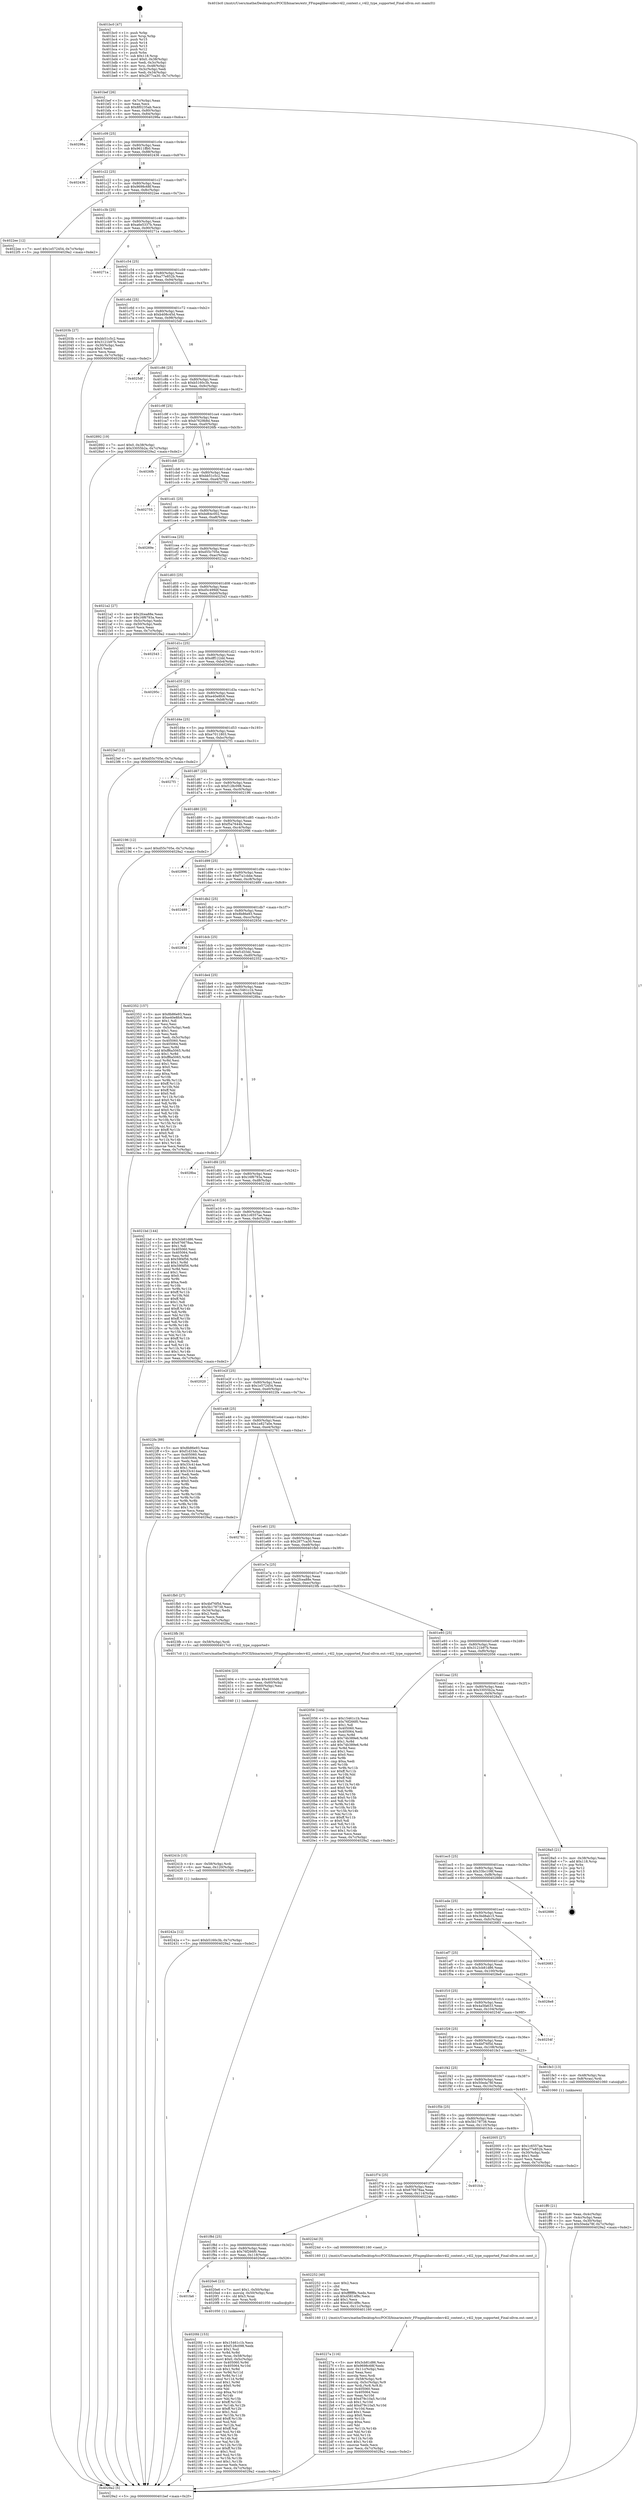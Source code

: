 digraph "0x401bc0" {
  label = "0x401bc0 (/mnt/c/Users/mathe/Desktop/tcc/POCII/binaries/extr_FFmpeglibavcodecv4l2_context.c_v4l2_type_supported_Final-ollvm.out::main(0))"
  labelloc = "t"
  node[shape=record]

  Entry [label="",width=0.3,height=0.3,shape=circle,fillcolor=black,style=filled]
  "0x401bef" [label="{
     0x401bef [26]\l
     | [instrs]\l
     &nbsp;&nbsp;0x401bef \<+3\>: mov -0x7c(%rbp),%eax\l
     &nbsp;&nbsp;0x401bf2 \<+2\>: mov %eax,%ecx\l
     &nbsp;&nbsp;0x401bf4 \<+6\>: sub $0x8f0235ab,%ecx\l
     &nbsp;&nbsp;0x401bfa \<+3\>: mov %eax,-0x80(%rbp)\l
     &nbsp;&nbsp;0x401bfd \<+6\>: mov %ecx,-0x84(%rbp)\l
     &nbsp;&nbsp;0x401c03 \<+6\>: je 000000000040298a \<main+0xdca\>\l
  }"]
  "0x40298a" [label="{
     0x40298a\l
  }", style=dashed]
  "0x401c09" [label="{
     0x401c09 [25]\l
     | [instrs]\l
     &nbsp;&nbsp;0x401c09 \<+5\>: jmp 0000000000401c0e \<main+0x4e\>\l
     &nbsp;&nbsp;0x401c0e \<+3\>: mov -0x80(%rbp),%eax\l
     &nbsp;&nbsp;0x401c11 \<+5\>: sub $0x9611ffb0,%eax\l
     &nbsp;&nbsp;0x401c16 \<+6\>: mov %eax,-0x88(%rbp)\l
     &nbsp;&nbsp;0x401c1c \<+6\>: je 0000000000402436 \<main+0x876\>\l
  }"]
  Exit [label="",width=0.3,height=0.3,shape=circle,fillcolor=black,style=filled,peripheries=2]
  "0x402436" [label="{
     0x402436\l
  }", style=dashed]
  "0x401c22" [label="{
     0x401c22 [25]\l
     | [instrs]\l
     &nbsp;&nbsp;0x401c22 \<+5\>: jmp 0000000000401c27 \<main+0x67\>\l
     &nbsp;&nbsp;0x401c27 \<+3\>: mov -0x80(%rbp),%eax\l
     &nbsp;&nbsp;0x401c2a \<+5\>: sub $0x9698c68f,%eax\l
     &nbsp;&nbsp;0x401c2f \<+6\>: mov %eax,-0x8c(%rbp)\l
     &nbsp;&nbsp;0x401c35 \<+6\>: je 00000000004022ee \<main+0x72e\>\l
  }"]
  "0x40242a" [label="{
     0x40242a [12]\l
     | [instrs]\l
     &nbsp;&nbsp;0x40242a \<+7\>: movl $0xb5160c3b,-0x7c(%rbp)\l
     &nbsp;&nbsp;0x402431 \<+5\>: jmp 00000000004029a2 \<main+0xde2\>\l
  }"]
  "0x4022ee" [label="{
     0x4022ee [12]\l
     | [instrs]\l
     &nbsp;&nbsp;0x4022ee \<+7\>: movl $0x1e572454,-0x7c(%rbp)\l
     &nbsp;&nbsp;0x4022f5 \<+5\>: jmp 00000000004029a2 \<main+0xde2\>\l
  }"]
  "0x401c3b" [label="{
     0x401c3b [25]\l
     | [instrs]\l
     &nbsp;&nbsp;0x401c3b \<+5\>: jmp 0000000000401c40 \<main+0x80\>\l
     &nbsp;&nbsp;0x401c40 \<+3\>: mov -0x80(%rbp),%eax\l
     &nbsp;&nbsp;0x401c43 \<+5\>: sub $0xa6e5337b,%eax\l
     &nbsp;&nbsp;0x401c48 \<+6\>: mov %eax,-0x90(%rbp)\l
     &nbsp;&nbsp;0x401c4e \<+6\>: je 000000000040271a \<main+0xb5a\>\l
  }"]
  "0x40241b" [label="{
     0x40241b [15]\l
     | [instrs]\l
     &nbsp;&nbsp;0x40241b \<+4\>: mov -0x58(%rbp),%rdi\l
     &nbsp;&nbsp;0x40241f \<+6\>: mov %eax,-0x120(%rbp)\l
     &nbsp;&nbsp;0x402425 \<+5\>: call 0000000000401030 \<free@plt\>\l
     | [calls]\l
     &nbsp;&nbsp;0x401030 \{1\} (unknown)\l
  }"]
  "0x40271a" [label="{
     0x40271a\l
  }", style=dashed]
  "0x401c54" [label="{
     0x401c54 [25]\l
     | [instrs]\l
     &nbsp;&nbsp;0x401c54 \<+5\>: jmp 0000000000401c59 \<main+0x99\>\l
     &nbsp;&nbsp;0x401c59 \<+3\>: mov -0x80(%rbp),%eax\l
     &nbsp;&nbsp;0x401c5c \<+5\>: sub $0xa77e852b,%eax\l
     &nbsp;&nbsp;0x401c61 \<+6\>: mov %eax,-0x94(%rbp)\l
     &nbsp;&nbsp;0x401c67 \<+6\>: je 000000000040203b \<main+0x47b\>\l
  }"]
  "0x402404" [label="{
     0x402404 [23]\l
     | [instrs]\l
     &nbsp;&nbsp;0x402404 \<+10\>: movabs $0x4030d6,%rdi\l
     &nbsp;&nbsp;0x40240e \<+3\>: mov %eax,-0x60(%rbp)\l
     &nbsp;&nbsp;0x402411 \<+3\>: mov -0x60(%rbp),%esi\l
     &nbsp;&nbsp;0x402414 \<+2\>: mov $0x0,%al\l
     &nbsp;&nbsp;0x402416 \<+5\>: call 0000000000401040 \<printf@plt\>\l
     | [calls]\l
     &nbsp;&nbsp;0x401040 \{1\} (unknown)\l
  }"]
  "0x40203b" [label="{
     0x40203b [27]\l
     | [instrs]\l
     &nbsp;&nbsp;0x40203b \<+5\>: mov $0xbb51c5c2,%eax\l
     &nbsp;&nbsp;0x402040 \<+5\>: mov $0x3121b97b,%ecx\l
     &nbsp;&nbsp;0x402045 \<+3\>: mov -0x30(%rbp),%edx\l
     &nbsp;&nbsp;0x402048 \<+3\>: cmp $0x0,%edx\l
     &nbsp;&nbsp;0x40204b \<+3\>: cmove %ecx,%eax\l
     &nbsp;&nbsp;0x40204e \<+3\>: mov %eax,-0x7c(%rbp)\l
     &nbsp;&nbsp;0x402051 \<+5\>: jmp 00000000004029a2 \<main+0xde2\>\l
  }"]
  "0x401c6d" [label="{
     0x401c6d [25]\l
     | [instrs]\l
     &nbsp;&nbsp;0x401c6d \<+5\>: jmp 0000000000401c72 \<main+0xb2\>\l
     &nbsp;&nbsp;0x401c72 \<+3\>: mov -0x80(%rbp),%eax\l
     &nbsp;&nbsp;0x401c75 \<+5\>: sub $0xb408c45d,%eax\l
     &nbsp;&nbsp;0x401c7a \<+6\>: mov %eax,-0x98(%rbp)\l
     &nbsp;&nbsp;0x401c80 \<+6\>: je 00000000004025df \<main+0xa1f\>\l
  }"]
  "0x40227a" [label="{
     0x40227a [116]\l
     | [instrs]\l
     &nbsp;&nbsp;0x40227a \<+5\>: mov $0x3cb81d86,%ecx\l
     &nbsp;&nbsp;0x40227f \<+5\>: mov $0x9698c68f,%edx\l
     &nbsp;&nbsp;0x402284 \<+6\>: mov -0x11c(%rbp),%esi\l
     &nbsp;&nbsp;0x40228a \<+3\>: imul %eax,%esi\l
     &nbsp;&nbsp;0x40228d \<+3\>: movslq %esi,%rdi\l
     &nbsp;&nbsp;0x402290 \<+4\>: mov -0x58(%rbp),%r8\l
     &nbsp;&nbsp;0x402294 \<+4\>: movslq -0x5c(%rbp),%r9\l
     &nbsp;&nbsp;0x402298 \<+4\>: mov %rdi,(%r8,%r9,8)\l
     &nbsp;&nbsp;0x40229c \<+7\>: mov 0x405060,%eax\l
     &nbsp;&nbsp;0x4022a3 \<+7\>: mov 0x405064,%esi\l
     &nbsp;&nbsp;0x4022aa \<+3\>: mov %eax,%r10d\l
     &nbsp;&nbsp;0x4022ad \<+7\>: sub $0xd79c10a5,%r10d\l
     &nbsp;&nbsp;0x4022b4 \<+4\>: sub $0x1,%r10d\l
     &nbsp;&nbsp;0x4022b8 \<+7\>: add $0xd79c10a5,%r10d\l
     &nbsp;&nbsp;0x4022bf \<+4\>: imul %r10d,%eax\l
     &nbsp;&nbsp;0x4022c3 \<+3\>: and $0x1,%eax\l
     &nbsp;&nbsp;0x4022c6 \<+3\>: cmp $0x0,%eax\l
     &nbsp;&nbsp;0x4022c9 \<+4\>: sete %r11b\l
     &nbsp;&nbsp;0x4022cd \<+3\>: cmp $0xa,%esi\l
     &nbsp;&nbsp;0x4022d0 \<+3\>: setl %bl\l
     &nbsp;&nbsp;0x4022d3 \<+3\>: mov %r11b,%r14b\l
     &nbsp;&nbsp;0x4022d6 \<+3\>: and %bl,%r14b\l
     &nbsp;&nbsp;0x4022d9 \<+3\>: xor %bl,%r11b\l
     &nbsp;&nbsp;0x4022dc \<+3\>: or %r11b,%r14b\l
     &nbsp;&nbsp;0x4022df \<+4\>: test $0x1,%r14b\l
     &nbsp;&nbsp;0x4022e3 \<+3\>: cmovne %edx,%ecx\l
     &nbsp;&nbsp;0x4022e6 \<+3\>: mov %ecx,-0x7c(%rbp)\l
     &nbsp;&nbsp;0x4022e9 \<+5\>: jmp 00000000004029a2 \<main+0xde2\>\l
  }"]
  "0x4025df" [label="{
     0x4025df\l
  }", style=dashed]
  "0x401c86" [label="{
     0x401c86 [25]\l
     | [instrs]\l
     &nbsp;&nbsp;0x401c86 \<+5\>: jmp 0000000000401c8b \<main+0xcb\>\l
     &nbsp;&nbsp;0x401c8b \<+3\>: mov -0x80(%rbp),%eax\l
     &nbsp;&nbsp;0x401c8e \<+5\>: sub $0xb5160c3b,%eax\l
     &nbsp;&nbsp;0x401c93 \<+6\>: mov %eax,-0x9c(%rbp)\l
     &nbsp;&nbsp;0x401c99 \<+6\>: je 0000000000402892 \<main+0xcd2\>\l
  }"]
  "0x402252" [label="{
     0x402252 [40]\l
     | [instrs]\l
     &nbsp;&nbsp;0x402252 \<+5\>: mov $0x2,%ecx\l
     &nbsp;&nbsp;0x402257 \<+1\>: cltd\l
     &nbsp;&nbsp;0x402258 \<+2\>: idiv %ecx\l
     &nbsp;&nbsp;0x40225a \<+6\>: imul $0xfffffffe,%edx,%ecx\l
     &nbsp;&nbsp;0x402260 \<+6\>: sub $0x45814f9c,%ecx\l
     &nbsp;&nbsp;0x402266 \<+3\>: add $0x1,%ecx\l
     &nbsp;&nbsp;0x402269 \<+6\>: add $0x45814f9c,%ecx\l
     &nbsp;&nbsp;0x40226f \<+6\>: mov %ecx,-0x11c(%rbp)\l
     &nbsp;&nbsp;0x402275 \<+5\>: call 0000000000401160 \<next_i\>\l
     | [calls]\l
     &nbsp;&nbsp;0x401160 \{1\} (/mnt/c/Users/mathe/Desktop/tcc/POCII/binaries/extr_FFmpeglibavcodecv4l2_context.c_v4l2_type_supported_Final-ollvm.out::next_i)\l
  }"]
  "0x402892" [label="{
     0x402892 [19]\l
     | [instrs]\l
     &nbsp;&nbsp;0x402892 \<+7\>: movl $0x0,-0x38(%rbp)\l
     &nbsp;&nbsp;0x402899 \<+7\>: movl $0x33055b2a,-0x7c(%rbp)\l
     &nbsp;&nbsp;0x4028a0 \<+5\>: jmp 00000000004029a2 \<main+0xde2\>\l
  }"]
  "0x401c9f" [label="{
     0x401c9f [25]\l
     | [instrs]\l
     &nbsp;&nbsp;0x401c9f \<+5\>: jmp 0000000000401ca4 \<main+0xe4\>\l
     &nbsp;&nbsp;0x401ca4 \<+3\>: mov -0x80(%rbp),%eax\l
     &nbsp;&nbsp;0x401ca7 \<+5\>: sub $0xb7629b8d,%eax\l
     &nbsp;&nbsp;0x401cac \<+6\>: mov %eax,-0xa0(%rbp)\l
     &nbsp;&nbsp;0x401cb2 \<+6\>: je 00000000004026fb \<main+0xb3b\>\l
  }"]
  "0x4020fd" [label="{
     0x4020fd [153]\l
     | [instrs]\l
     &nbsp;&nbsp;0x4020fd \<+5\>: mov $0x15461c1b,%ecx\l
     &nbsp;&nbsp;0x402102 \<+5\>: mov $0xf128c098,%edx\l
     &nbsp;&nbsp;0x402107 \<+3\>: mov $0x1,%sil\l
     &nbsp;&nbsp;0x40210a \<+3\>: xor %r8d,%r8d\l
     &nbsp;&nbsp;0x40210d \<+4\>: mov %rax,-0x58(%rbp)\l
     &nbsp;&nbsp;0x402111 \<+7\>: movl $0x0,-0x5c(%rbp)\l
     &nbsp;&nbsp;0x402118 \<+8\>: mov 0x405060,%r9d\l
     &nbsp;&nbsp;0x402120 \<+8\>: mov 0x405064,%r10d\l
     &nbsp;&nbsp;0x402128 \<+4\>: sub $0x1,%r8d\l
     &nbsp;&nbsp;0x40212c \<+3\>: mov %r9d,%r11d\l
     &nbsp;&nbsp;0x40212f \<+3\>: add %r8d,%r11d\l
     &nbsp;&nbsp;0x402132 \<+4\>: imul %r11d,%r9d\l
     &nbsp;&nbsp;0x402136 \<+4\>: and $0x1,%r9d\l
     &nbsp;&nbsp;0x40213a \<+4\>: cmp $0x0,%r9d\l
     &nbsp;&nbsp;0x40213e \<+3\>: sete %bl\l
     &nbsp;&nbsp;0x402141 \<+4\>: cmp $0xa,%r10d\l
     &nbsp;&nbsp;0x402145 \<+4\>: setl %r14b\l
     &nbsp;&nbsp;0x402149 \<+3\>: mov %bl,%r15b\l
     &nbsp;&nbsp;0x40214c \<+4\>: xor $0xff,%r15b\l
     &nbsp;&nbsp;0x402150 \<+3\>: mov %r14b,%r12b\l
     &nbsp;&nbsp;0x402153 \<+4\>: xor $0xff,%r12b\l
     &nbsp;&nbsp;0x402157 \<+4\>: xor $0x1,%sil\l
     &nbsp;&nbsp;0x40215b \<+3\>: mov %r15b,%r13b\l
     &nbsp;&nbsp;0x40215e \<+4\>: and $0xff,%r13b\l
     &nbsp;&nbsp;0x402162 \<+3\>: and %sil,%bl\l
     &nbsp;&nbsp;0x402165 \<+3\>: mov %r12b,%al\l
     &nbsp;&nbsp;0x402168 \<+2\>: and $0xff,%al\l
     &nbsp;&nbsp;0x40216a \<+3\>: and %sil,%r14b\l
     &nbsp;&nbsp;0x40216d \<+3\>: or %bl,%r13b\l
     &nbsp;&nbsp;0x402170 \<+3\>: or %r14b,%al\l
     &nbsp;&nbsp;0x402173 \<+3\>: xor %al,%r13b\l
     &nbsp;&nbsp;0x402176 \<+3\>: or %r12b,%r15b\l
     &nbsp;&nbsp;0x402179 \<+4\>: xor $0xff,%r15b\l
     &nbsp;&nbsp;0x40217d \<+4\>: or $0x1,%sil\l
     &nbsp;&nbsp;0x402181 \<+3\>: and %sil,%r15b\l
     &nbsp;&nbsp;0x402184 \<+3\>: or %r15b,%r13b\l
     &nbsp;&nbsp;0x402187 \<+4\>: test $0x1,%r13b\l
     &nbsp;&nbsp;0x40218b \<+3\>: cmovne %edx,%ecx\l
     &nbsp;&nbsp;0x40218e \<+3\>: mov %ecx,-0x7c(%rbp)\l
     &nbsp;&nbsp;0x402191 \<+5\>: jmp 00000000004029a2 \<main+0xde2\>\l
  }"]
  "0x4026fb" [label="{
     0x4026fb\l
  }", style=dashed]
  "0x401cb8" [label="{
     0x401cb8 [25]\l
     | [instrs]\l
     &nbsp;&nbsp;0x401cb8 \<+5\>: jmp 0000000000401cbd \<main+0xfd\>\l
     &nbsp;&nbsp;0x401cbd \<+3\>: mov -0x80(%rbp),%eax\l
     &nbsp;&nbsp;0x401cc0 \<+5\>: sub $0xbb51c5c2,%eax\l
     &nbsp;&nbsp;0x401cc5 \<+6\>: mov %eax,-0xa4(%rbp)\l
     &nbsp;&nbsp;0x401ccb \<+6\>: je 0000000000402755 \<main+0xb95\>\l
  }"]
  "0x401fa6" [label="{
     0x401fa6\l
  }", style=dashed]
  "0x402755" [label="{
     0x402755\l
  }", style=dashed]
  "0x401cd1" [label="{
     0x401cd1 [25]\l
     | [instrs]\l
     &nbsp;&nbsp;0x401cd1 \<+5\>: jmp 0000000000401cd6 \<main+0x116\>\l
     &nbsp;&nbsp;0x401cd6 \<+3\>: mov -0x80(%rbp),%eax\l
     &nbsp;&nbsp;0x401cd9 \<+5\>: sub $0xbd64c002,%eax\l
     &nbsp;&nbsp;0x401cde \<+6\>: mov %eax,-0xa8(%rbp)\l
     &nbsp;&nbsp;0x401ce4 \<+6\>: je 000000000040269e \<main+0xade\>\l
  }"]
  "0x4020e6" [label="{
     0x4020e6 [23]\l
     | [instrs]\l
     &nbsp;&nbsp;0x4020e6 \<+7\>: movl $0x1,-0x50(%rbp)\l
     &nbsp;&nbsp;0x4020ed \<+4\>: movslq -0x50(%rbp),%rax\l
     &nbsp;&nbsp;0x4020f1 \<+4\>: shl $0x3,%rax\l
     &nbsp;&nbsp;0x4020f5 \<+3\>: mov %rax,%rdi\l
     &nbsp;&nbsp;0x4020f8 \<+5\>: call 0000000000401050 \<malloc@plt\>\l
     | [calls]\l
     &nbsp;&nbsp;0x401050 \{1\} (unknown)\l
  }"]
  "0x40269e" [label="{
     0x40269e\l
  }", style=dashed]
  "0x401cea" [label="{
     0x401cea [25]\l
     | [instrs]\l
     &nbsp;&nbsp;0x401cea \<+5\>: jmp 0000000000401cef \<main+0x12f\>\l
     &nbsp;&nbsp;0x401cef \<+3\>: mov -0x80(%rbp),%eax\l
     &nbsp;&nbsp;0x401cf2 \<+5\>: sub $0xd55c705e,%eax\l
     &nbsp;&nbsp;0x401cf7 \<+6\>: mov %eax,-0xac(%rbp)\l
     &nbsp;&nbsp;0x401cfd \<+6\>: je 00000000004021a2 \<main+0x5e2\>\l
  }"]
  "0x401f8d" [label="{
     0x401f8d [25]\l
     | [instrs]\l
     &nbsp;&nbsp;0x401f8d \<+5\>: jmp 0000000000401f92 \<main+0x3d2\>\l
     &nbsp;&nbsp;0x401f92 \<+3\>: mov -0x80(%rbp),%eax\l
     &nbsp;&nbsp;0x401f95 \<+5\>: sub $0x76f266f0,%eax\l
     &nbsp;&nbsp;0x401f9a \<+6\>: mov %eax,-0x118(%rbp)\l
     &nbsp;&nbsp;0x401fa0 \<+6\>: je 00000000004020e6 \<main+0x526\>\l
  }"]
  "0x4021a2" [label="{
     0x4021a2 [27]\l
     | [instrs]\l
     &nbsp;&nbsp;0x4021a2 \<+5\>: mov $0x2fcea88e,%eax\l
     &nbsp;&nbsp;0x4021a7 \<+5\>: mov $0x16f6793a,%ecx\l
     &nbsp;&nbsp;0x4021ac \<+3\>: mov -0x5c(%rbp),%edx\l
     &nbsp;&nbsp;0x4021af \<+3\>: cmp -0x50(%rbp),%edx\l
     &nbsp;&nbsp;0x4021b2 \<+3\>: cmovl %ecx,%eax\l
     &nbsp;&nbsp;0x4021b5 \<+3\>: mov %eax,-0x7c(%rbp)\l
     &nbsp;&nbsp;0x4021b8 \<+5\>: jmp 00000000004029a2 \<main+0xde2\>\l
  }"]
  "0x401d03" [label="{
     0x401d03 [25]\l
     | [instrs]\l
     &nbsp;&nbsp;0x401d03 \<+5\>: jmp 0000000000401d08 \<main+0x148\>\l
     &nbsp;&nbsp;0x401d08 \<+3\>: mov -0x80(%rbp),%eax\l
     &nbsp;&nbsp;0x401d0b \<+5\>: sub $0xd5c499df,%eax\l
     &nbsp;&nbsp;0x401d10 \<+6\>: mov %eax,-0xb0(%rbp)\l
     &nbsp;&nbsp;0x401d16 \<+6\>: je 0000000000402543 \<main+0x983\>\l
  }"]
  "0x40224d" [label="{
     0x40224d [5]\l
     | [instrs]\l
     &nbsp;&nbsp;0x40224d \<+5\>: call 0000000000401160 \<next_i\>\l
     | [calls]\l
     &nbsp;&nbsp;0x401160 \{1\} (/mnt/c/Users/mathe/Desktop/tcc/POCII/binaries/extr_FFmpeglibavcodecv4l2_context.c_v4l2_type_supported_Final-ollvm.out::next_i)\l
  }"]
  "0x402543" [label="{
     0x402543\l
  }", style=dashed]
  "0x401d1c" [label="{
     0x401d1c [25]\l
     | [instrs]\l
     &nbsp;&nbsp;0x401d1c \<+5\>: jmp 0000000000401d21 \<main+0x161\>\l
     &nbsp;&nbsp;0x401d21 \<+3\>: mov -0x80(%rbp),%eax\l
     &nbsp;&nbsp;0x401d24 \<+5\>: sub $0xdff122dd,%eax\l
     &nbsp;&nbsp;0x401d29 \<+6\>: mov %eax,-0xb4(%rbp)\l
     &nbsp;&nbsp;0x401d2f \<+6\>: je 000000000040295c \<main+0xd9c\>\l
  }"]
  "0x401f74" [label="{
     0x401f74 [25]\l
     | [instrs]\l
     &nbsp;&nbsp;0x401f74 \<+5\>: jmp 0000000000401f79 \<main+0x3b9\>\l
     &nbsp;&nbsp;0x401f79 \<+3\>: mov -0x80(%rbp),%eax\l
     &nbsp;&nbsp;0x401f7c \<+5\>: sub $0x676678aa,%eax\l
     &nbsp;&nbsp;0x401f81 \<+6\>: mov %eax,-0x114(%rbp)\l
     &nbsp;&nbsp;0x401f87 \<+6\>: je 000000000040224d \<main+0x68d\>\l
  }"]
  "0x40295c" [label="{
     0x40295c\l
  }", style=dashed]
  "0x401d35" [label="{
     0x401d35 [25]\l
     | [instrs]\l
     &nbsp;&nbsp;0x401d35 \<+5\>: jmp 0000000000401d3a \<main+0x17a\>\l
     &nbsp;&nbsp;0x401d3a \<+3\>: mov -0x80(%rbp),%eax\l
     &nbsp;&nbsp;0x401d3d \<+5\>: sub $0xe40e8fc6,%eax\l
     &nbsp;&nbsp;0x401d42 \<+6\>: mov %eax,-0xb8(%rbp)\l
     &nbsp;&nbsp;0x401d48 \<+6\>: je 00000000004023ef \<main+0x82f\>\l
  }"]
  "0x401fcb" [label="{
     0x401fcb\l
  }", style=dashed]
  "0x4023ef" [label="{
     0x4023ef [12]\l
     | [instrs]\l
     &nbsp;&nbsp;0x4023ef \<+7\>: movl $0xd55c705e,-0x7c(%rbp)\l
     &nbsp;&nbsp;0x4023f6 \<+5\>: jmp 00000000004029a2 \<main+0xde2\>\l
  }"]
  "0x401d4e" [label="{
     0x401d4e [25]\l
     | [instrs]\l
     &nbsp;&nbsp;0x401d4e \<+5\>: jmp 0000000000401d53 \<main+0x193\>\l
     &nbsp;&nbsp;0x401d53 \<+3\>: mov -0x80(%rbp),%eax\l
     &nbsp;&nbsp;0x401d56 \<+5\>: sub $0xe7011803,%eax\l
     &nbsp;&nbsp;0x401d5b \<+6\>: mov %eax,-0xbc(%rbp)\l
     &nbsp;&nbsp;0x401d61 \<+6\>: je 00000000004027f1 \<main+0xc31\>\l
  }"]
  "0x401f5b" [label="{
     0x401f5b [25]\l
     | [instrs]\l
     &nbsp;&nbsp;0x401f5b \<+5\>: jmp 0000000000401f60 \<main+0x3a0\>\l
     &nbsp;&nbsp;0x401f60 \<+3\>: mov -0x80(%rbp),%eax\l
     &nbsp;&nbsp;0x401f63 \<+5\>: sub $0x5b178738,%eax\l
     &nbsp;&nbsp;0x401f68 \<+6\>: mov %eax,-0x110(%rbp)\l
     &nbsp;&nbsp;0x401f6e \<+6\>: je 0000000000401fcb \<main+0x40b\>\l
  }"]
  "0x4027f1" [label="{
     0x4027f1\l
  }", style=dashed]
  "0x401d67" [label="{
     0x401d67 [25]\l
     | [instrs]\l
     &nbsp;&nbsp;0x401d67 \<+5\>: jmp 0000000000401d6c \<main+0x1ac\>\l
     &nbsp;&nbsp;0x401d6c \<+3\>: mov -0x80(%rbp),%eax\l
     &nbsp;&nbsp;0x401d6f \<+5\>: sub $0xf128c098,%eax\l
     &nbsp;&nbsp;0x401d74 \<+6\>: mov %eax,-0xc0(%rbp)\l
     &nbsp;&nbsp;0x401d7a \<+6\>: je 0000000000402196 \<main+0x5d6\>\l
  }"]
  "0x402005" [label="{
     0x402005 [27]\l
     | [instrs]\l
     &nbsp;&nbsp;0x402005 \<+5\>: mov $0x1c6557ae,%eax\l
     &nbsp;&nbsp;0x40200a \<+5\>: mov $0xa77e852b,%ecx\l
     &nbsp;&nbsp;0x40200f \<+3\>: mov -0x30(%rbp),%edx\l
     &nbsp;&nbsp;0x402012 \<+3\>: cmp $0x1,%edx\l
     &nbsp;&nbsp;0x402015 \<+3\>: cmovl %ecx,%eax\l
     &nbsp;&nbsp;0x402018 \<+3\>: mov %eax,-0x7c(%rbp)\l
     &nbsp;&nbsp;0x40201b \<+5\>: jmp 00000000004029a2 \<main+0xde2\>\l
  }"]
  "0x402196" [label="{
     0x402196 [12]\l
     | [instrs]\l
     &nbsp;&nbsp;0x402196 \<+7\>: movl $0xd55c705e,-0x7c(%rbp)\l
     &nbsp;&nbsp;0x40219d \<+5\>: jmp 00000000004029a2 \<main+0xde2\>\l
  }"]
  "0x401d80" [label="{
     0x401d80 [25]\l
     | [instrs]\l
     &nbsp;&nbsp;0x401d80 \<+5\>: jmp 0000000000401d85 \<main+0x1c5\>\l
     &nbsp;&nbsp;0x401d85 \<+3\>: mov -0x80(%rbp),%eax\l
     &nbsp;&nbsp;0x401d88 \<+5\>: sub $0xf5a7644b,%eax\l
     &nbsp;&nbsp;0x401d8d \<+6\>: mov %eax,-0xc4(%rbp)\l
     &nbsp;&nbsp;0x401d93 \<+6\>: je 0000000000402996 \<main+0xdd6\>\l
  }"]
  "0x401ff0" [label="{
     0x401ff0 [21]\l
     | [instrs]\l
     &nbsp;&nbsp;0x401ff0 \<+3\>: mov %eax,-0x4c(%rbp)\l
     &nbsp;&nbsp;0x401ff3 \<+3\>: mov -0x4c(%rbp),%eax\l
     &nbsp;&nbsp;0x401ff6 \<+3\>: mov %eax,-0x30(%rbp)\l
     &nbsp;&nbsp;0x401ff9 \<+7\>: movl $0x50eda78f,-0x7c(%rbp)\l
     &nbsp;&nbsp;0x402000 \<+5\>: jmp 00000000004029a2 \<main+0xde2\>\l
  }"]
  "0x402996" [label="{
     0x402996\l
  }", style=dashed]
  "0x401d99" [label="{
     0x401d99 [25]\l
     | [instrs]\l
     &nbsp;&nbsp;0x401d99 \<+5\>: jmp 0000000000401d9e \<main+0x1de\>\l
     &nbsp;&nbsp;0x401d9e \<+3\>: mov -0x80(%rbp),%eax\l
     &nbsp;&nbsp;0x401da1 \<+5\>: sub $0xf7a1cbbe,%eax\l
     &nbsp;&nbsp;0x401da6 \<+6\>: mov %eax,-0xc8(%rbp)\l
     &nbsp;&nbsp;0x401dac \<+6\>: je 0000000000402489 \<main+0x8c9\>\l
  }"]
  "0x401f42" [label="{
     0x401f42 [25]\l
     | [instrs]\l
     &nbsp;&nbsp;0x401f42 \<+5\>: jmp 0000000000401f47 \<main+0x387\>\l
     &nbsp;&nbsp;0x401f47 \<+3\>: mov -0x80(%rbp),%eax\l
     &nbsp;&nbsp;0x401f4a \<+5\>: sub $0x50eda78f,%eax\l
     &nbsp;&nbsp;0x401f4f \<+6\>: mov %eax,-0x10c(%rbp)\l
     &nbsp;&nbsp;0x401f55 \<+6\>: je 0000000000402005 \<main+0x445\>\l
  }"]
  "0x402489" [label="{
     0x402489\l
  }", style=dashed]
  "0x401db2" [label="{
     0x401db2 [25]\l
     | [instrs]\l
     &nbsp;&nbsp;0x401db2 \<+5\>: jmp 0000000000401db7 \<main+0x1f7\>\l
     &nbsp;&nbsp;0x401db7 \<+3\>: mov -0x80(%rbp),%eax\l
     &nbsp;&nbsp;0x401dba \<+5\>: sub $0x8b86e93,%eax\l
     &nbsp;&nbsp;0x401dbf \<+6\>: mov %eax,-0xcc(%rbp)\l
     &nbsp;&nbsp;0x401dc5 \<+6\>: je 000000000040293d \<main+0xd7d\>\l
  }"]
  "0x401fe3" [label="{
     0x401fe3 [13]\l
     | [instrs]\l
     &nbsp;&nbsp;0x401fe3 \<+4\>: mov -0x48(%rbp),%rax\l
     &nbsp;&nbsp;0x401fe7 \<+4\>: mov 0x8(%rax),%rdi\l
     &nbsp;&nbsp;0x401feb \<+5\>: call 0000000000401060 \<atoi@plt\>\l
     | [calls]\l
     &nbsp;&nbsp;0x401060 \{1\} (unknown)\l
  }"]
  "0x40293d" [label="{
     0x40293d\l
  }", style=dashed]
  "0x401dcb" [label="{
     0x401dcb [25]\l
     | [instrs]\l
     &nbsp;&nbsp;0x401dcb \<+5\>: jmp 0000000000401dd0 \<main+0x210\>\l
     &nbsp;&nbsp;0x401dd0 \<+3\>: mov -0x80(%rbp),%eax\l
     &nbsp;&nbsp;0x401dd3 \<+5\>: sub $0xf1d33dc,%eax\l
     &nbsp;&nbsp;0x401dd8 \<+6\>: mov %eax,-0xd0(%rbp)\l
     &nbsp;&nbsp;0x401dde \<+6\>: je 0000000000402352 \<main+0x792\>\l
  }"]
  "0x401f29" [label="{
     0x401f29 [25]\l
     | [instrs]\l
     &nbsp;&nbsp;0x401f29 \<+5\>: jmp 0000000000401f2e \<main+0x36e\>\l
     &nbsp;&nbsp;0x401f2e \<+3\>: mov -0x80(%rbp),%eax\l
     &nbsp;&nbsp;0x401f31 \<+5\>: sub $0x4bf76f5d,%eax\l
     &nbsp;&nbsp;0x401f36 \<+6\>: mov %eax,-0x108(%rbp)\l
     &nbsp;&nbsp;0x401f3c \<+6\>: je 0000000000401fe3 \<main+0x423\>\l
  }"]
  "0x402352" [label="{
     0x402352 [157]\l
     | [instrs]\l
     &nbsp;&nbsp;0x402352 \<+5\>: mov $0x8b86e93,%eax\l
     &nbsp;&nbsp;0x402357 \<+5\>: mov $0xe40e8fc6,%ecx\l
     &nbsp;&nbsp;0x40235c \<+2\>: mov $0x1,%dl\l
     &nbsp;&nbsp;0x40235e \<+2\>: xor %esi,%esi\l
     &nbsp;&nbsp;0x402360 \<+3\>: mov -0x5c(%rbp),%edi\l
     &nbsp;&nbsp;0x402363 \<+3\>: sub $0x1,%esi\l
     &nbsp;&nbsp;0x402366 \<+2\>: sub %esi,%edi\l
     &nbsp;&nbsp;0x402368 \<+3\>: mov %edi,-0x5c(%rbp)\l
     &nbsp;&nbsp;0x40236b \<+7\>: mov 0x405060,%esi\l
     &nbsp;&nbsp;0x402372 \<+7\>: mov 0x405064,%edi\l
     &nbsp;&nbsp;0x402379 \<+3\>: mov %esi,%r8d\l
     &nbsp;&nbsp;0x40237c \<+7\>: add $0xff6a5065,%r8d\l
     &nbsp;&nbsp;0x402383 \<+4\>: sub $0x1,%r8d\l
     &nbsp;&nbsp;0x402387 \<+7\>: sub $0xff6a5065,%r8d\l
     &nbsp;&nbsp;0x40238e \<+4\>: imul %r8d,%esi\l
     &nbsp;&nbsp;0x402392 \<+3\>: and $0x1,%esi\l
     &nbsp;&nbsp;0x402395 \<+3\>: cmp $0x0,%esi\l
     &nbsp;&nbsp;0x402398 \<+4\>: sete %r9b\l
     &nbsp;&nbsp;0x40239c \<+3\>: cmp $0xa,%edi\l
     &nbsp;&nbsp;0x40239f \<+4\>: setl %r10b\l
     &nbsp;&nbsp;0x4023a3 \<+3\>: mov %r9b,%r11b\l
     &nbsp;&nbsp;0x4023a6 \<+4\>: xor $0xff,%r11b\l
     &nbsp;&nbsp;0x4023aa \<+3\>: mov %r10b,%bl\l
     &nbsp;&nbsp;0x4023ad \<+3\>: xor $0xff,%bl\l
     &nbsp;&nbsp;0x4023b0 \<+3\>: xor $0x0,%dl\l
     &nbsp;&nbsp;0x4023b3 \<+3\>: mov %r11b,%r14b\l
     &nbsp;&nbsp;0x4023b6 \<+4\>: and $0x0,%r14b\l
     &nbsp;&nbsp;0x4023ba \<+3\>: and %dl,%r9b\l
     &nbsp;&nbsp;0x4023bd \<+3\>: mov %bl,%r15b\l
     &nbsp;&nbsp;0x4023c0 \<+4\>: and $0x0,%r15b\l
     &nbsp;&nbsp;0x4023c4 \<+3\>: and %dl,%r10b\l
     &nbsp;&nbsp;0x4023c7 \<+3\>: or %r9b,%r14b\l
     &nbsp;&nbsp;0x4023ca \<+3\>: or %r10b,%r15b\l
     &nbsp;&nbsp;0x4023cd \<+3\>: xor %r15b,%r14b\l
     &nbsp;&nbsp;0x4023d0 \<+3\>: or %bl,%r11b\l
     &nbsp;&nbsp;0x4023d3 \<+4\>: xor $0xff,%r11b\l
     &nbsp;&nbsp;0x4023d7 \<+3\>: or $0x0,%dl\l
     &nbsp;&nbsp;0x4023da \<+3\>: and %dl,%r11b\l
     &nbsp;&nbsp;0x4023dd \<+3\>: or %r11b,%r14b\l
     &nbsp;&nbsp;0x4023e0 \<+4\>: test $0x1,%r14b\l
     &nbsp;&nbsp;0x4023e4 \<+3\>: cmovne %ecx,%eax\l
     &nbsp;&nbsp;0x4023e7 \<+3\>: mov %eax,-0x7c(%rbp)\l
     &nbsp;&nbsp;0x4023ea \<+5\>: jmp 00000000004029a2 \<main+0xde2\>\l
  }"]
  "0x401de4" [label="{
     0x401de4 [25]\l
     | [instrs]\l
     &nbsp;&nbsp;0x401de4 \<+5\>: jmp 0000000000401de9 \<main+0x229\>\l
     &nbsp;&nbsp;0x401de9 \<+3\>: mov -0x80(%rbp),%eax\l
     &nbsp;&nbsp;0x401dec \<+5\>: sub $0x15461c1b,%eax\l
     &nbsp;&nbsp;0x401df1 \<+6\>: mov %eax,-0xd4(%rbp)\l
     &nbsp;&nbsp;0x401df7 \<+6\>: je 00000000004028ba \<main+0xcfa\>\l
  }"]
  "0x40254f" [label="{
     0x40254f\l
  }", style=dashed]
  "0x4028ba" [label="{
     0x4028ba\l
  }", style=dashed]
  "0x401dfd" [label="{
     0x401dfd [25]\l
     | [instrs]\l
     &nbsp;&nbsp;0x401dfd \<+5\>: jmp 0000000000401e02 \<main+0x242\>\l
     &nbsp;&nbsp;0x401e02 \<+3\>: mov -0x80(%rbp),%eax\l
     &nbsp;&nbsp;0x401e05 \<+5\>: sub $0x16f6793a,%eax\l
     &nbsp;&nbsp;0x401e0a \<+6\>: mov %eax,-0xd8(%rbp)\l
     &nbsp;&nbsp;0x401e10 \<+6\>: je 00000000004021bd \<main+0x5fd\>\l
  }"]
  "0x401f10" [label="{
     0x401f10 [25]\l
     | [instrs]\l
     &nbsp;&nbsp;0x401f10 \<+5\>: jmp 0000000000401f15 \<main+0x355\>\l
     &nbsp;&nbsp;0x401f15 \<+3\>: mov -0x80(%rbp),%eax\l
     &nbsp;&nbsp;0x401f18 \<+5\>: sub $0x4a5fa633,%eax\l
     &nbsp;&nbsp;0x401f1d \<+6\>: mov %eax,-0x104(%rbp)\l
     &nbsp;&nbsp;0x401f23 \<+6\>: je 000000000040254f \<main+0x98f\>\l
  }"]
  "0x4021bd" [label="{
     0x4021bd [144]\l
     | [instrs]\l
     &nbsp;&nbsp;0x4021bd \<+5\>: mov $0x3cb81d86,%eax\l
     &nbsp;&nbsp;0x4021c2 \<+5\>: mov $0x676678aa,%ecx\l
     &nbsp;&nbsp;0x4021c7 \<+2\>: mov $0x1,%dl\l
     &nbsp;&nbsp;0x4021c9 \<+7\>: mov 0x405060,%esi\l
     &nbsp;&nbsp;0x4021d0 \<+7\>: mov 0x405064,%edi\l
     &nbsp;&nbsp;0x4021d7 \<+3\>: mov %esi,%r8d\l
     &nbsp;&nbsp;0x4021da \<+7\>: sub $0x59f4f56,%r8d\l
     &nbsp;&nbsp;0x4021e1 \<+4\>: sub $0x1,%r8d\l
     &nbsp;&nbsp;0x4021e5 \<+7\>: add $0x59f4f56,%r8d\l
     &nbsp;&nbsp;0x4021ec \<+4\>: imul %r8d,%esi\l
     &nbsp;&nbsp;0x4021f0 \<+3\>: and $0x1,%esi\l
     &nbsp;&nbsp;0x4021f3 \<+3\>: cmp $0x0,%esi\l
     &nbsp;&nbsp;0x4021f6 \<+4\>: sete %r9b\l
     &nbsp;&nbsp;0x4021fa \<+3\>: cmp $0xa,%edi\l
     &nbsp;&nbsp;0x4021fd \<+4\>: setl %r10b\l
     &nbsp;&nbsp;0x402201 \<+3\>: mov %r9b,%r11b\l
     &nbsp;&nbsp;0x402204 \<+4\>: xor $0xff,%r11b\l
     &nbsp;&nbsp;0x402208 \<+3\>: mov %r10b,%bl\l
     &nbsp;&nbsp;0x40220b \<+3\>: xor $0xff,%bl\l
     &nbsp;&nbsp;0x40220e \<+3\>: xor $0x1,%dl\l
     &nbsp;&nbsp;0x402211 \<+3\>: mov %r11b,%r14b\l
     &nbsp;&nbsp;0x402214 \<+4\>: and $0xff,%r14b\l
     &nbsp;&nbsp;0x402218 \<+3\>: and %dl,%r9b\l
     &nbsp;&nbsp;0x40221b \<+3\>: mov %bl,%r15b\l
     &nbsp;&nbsp;0x40221e \<+4\>: and $0xff,%r15b\l
     &nbsp;&nbsp;0x402222 \<+3\>: and %dl,%r10b\l
     &nbsp;&nbsp;0x402225 \<+3\>: or %r9b,%r14b\l
     &nbsp;&nbsp;0x402228 \<+3\>: or %r10b,%r15b\l
     &nbsp;&nbsp;0x40222b \<+3\>: xor %r15b,%r14b\l
     &nbsp;&nbsp;0x40222e \<+3\>: or %bl,%r11b\l
     &nbsp;&nbsp;0x402231 \<+4\>: xor $0xff,%r11b\l
     &nbsp;&nbsp;0x402235 \<+3\>: or $0x1,%dl\l
     &nbsp;&nbsp;0x402238 \<+3\>: and %dl,%r11b\l
     &nbsp;&nbsp;0x40223b \<+3\>: or %r11b,%r14b\l
     &nbsp;&nbsp;0x40223e \<+4\>: test $0x1,%r14b\l
     &nbsp;&nbsp;0x402242 \<+3\>: cmovne %ecx,%eax\l
     &nbsp;&nbsp;0x402245 \<+3\>: mov %eax,-0x7c(%rbp)\l
     &nbsp;&nbsp;0x402248 \<+5\>: jmp 00000000004029a2 \<main+0xde2\>\l
  }"]
  "0x401e16" [label="{
     0x401e16 [25]\l
     | [instrs]\l
     &nbsp;&nbsp;0x401e16 \<+5\>: jmp 0000000000401e1b \<main+0x25b\>\l
     &nbsp;&nbsp;0x401e1b \<+3\>: mov -0x80(%rbp),%eax\l
     &nbsp;&nbsp;0x401e1e \<+5\>: sub $0x1c6557ae,%eax\l
     &nbsp;&nbsp;0x401e23 \<+6\>: mov %eax,-0xdc(%rbp)\l
     &nbsp;&nbsp;0x401e29 \<+6\>: je 0000000000402020 \<main+0x460\>\l
  }"]
  "0x4028e8" [label="{
     0x4028e8\l
  }", style=dashed]
  "0x402020" [label="{
     0x402020\l
  }", style=dashed]
  "0x401e2f" [label="{
     0x401e2f [25]\l
     | [instrs]\l
     &nbsp;&nbsp;0x401e2f \<+5\>: jmp 0000000000401e34 \<main+0x274\>\l
     &nbsp;&nbsp;0x401e34 \<+3\>: mov -0x80(%rbp),%eax\l
     &nbsp;&nbsp;0x401e37 \<+5\>: sub $0x1e572454,%eax\l
     &nbsp;&nbsp;0x401e3c \<+6\>: mov %eax,-0xe0(%rbp)\l
     &nbsp;&nbsp;0x401e42 \<+6\>: je 00000000004022fa \<main+0x73a\>\l
  }"]
  "0x401ef7" [label="{
     0x401ef7 [25]\l
     | [instrs]\l
     &nbsp;&nbsp;0x401ef7 \<+5\>: jmp 0000000000401efc \<main+0x33c\>\l
     &nbsp;&nbsp;0x401efc \<+3\>: mov -0x80(%rbp),%eax\l
     &nbsp;&nbsp;0x401eff \<+5\>: sub $0x3cb81d86,%eax\l
     &nbsp;&nbsp;0x401f04 \<+6\>: mov %eax,-0x100(%rbp)\l
     &nbsp;&nbsp;0x401f0a \<+6\>: je 00000000004028e8 \<main+0xd28\>\l
  }"]
  "0x4022fa" [label="{
     0x4022fa [88]\l
     | [instrs]\l
     &nbsp;&nbsp;0x4022fa \<+5\>: mov $0x8b86e93,%eax\l
     &nbsp;&nbsp;0x4022ff \<+5\>: mov $0xf1d33dc,%ecx\l
     &nbsp;&nbsp;0x402304 \<+7\>: mov 0x405060,%edx\l
     &nbsp;&nbsp;0x40230b \<+7\>: mov 0x405064,%esi\l
     &nbsp;&nbsp;0x402312 \<+2\>: mov %edx,%edi\l
     &nbsp;&nbsp;0x402314 \<+6\>: sub $0x33c414ae,%edi\l
     &nbsp;&nbsp;0x40231a \<+3\>: sub $0x1,%edi\l
     &nbsp;&nbsp;0x40231d \<+6\>: add $0x33c414ae,%edi\l
     &nbsp;&nbsp;0x402323 \<+3\>: imul %edi,%edx\l
     &nbsp;&nbsp;0x402326 \<+3\>: and $0x1,%edx\l
     &nbsp;&nbsp;0x402329 \<+3\>: cmp $0x0,%edx\l
     &nbsp;&nbsp;0x40232c \<+4\>: sete %r8b\l
     &nbsp;&nbsp;0x402330 \<+3\>: cmp $0xa,%esi\l
     &nbsp;&nbsp;0x402333 \<+4\>: setl %r9b\l
     &nbsp;&nbsp;0x402337 \<+3\>: mov %r8b,%r10b\l
     &nbsp;&nbsp;0x40233a \<+3\>: and %r9b,%r10b\l
     &nbsp;&nbsp;0x40233d \<+3\>: xor %r9b,%r8b\l
     &nbsp;&nbsp;0x402340 \<+3\>: or %r8b,%r10b\l
     &nbsp;&nbsp;0x402343 \<+4\>: test $0x1,%r10b\l
     &nbsp;&nbsp;0x402347 \<+3\>: cmovne %ecx,%eax\l
     &nbsp;&nbsp;0x40234a \<+3\>: mov %eax,-0x7c(%rbp)\l
     &nbsp;&nbsp;0x40234d \<+5\>: jmp 00000000004029a2 \<main+0xde2\>\l
  }"]
  "0x401e48" [label="{
     0x401e48 [25]\l
     | [instrs]\l
     &nbsp;&nbsp;0x401e48 \<+5\>: jmp 0000000000401e4d \<main+0x28d\>\l
     &nbsp;&nbsp;0x401e4d \<+3\>: mov -0x80(%rbp),%eax\l
     &nbsp;&nbsp;0x401e50 \<+5\>: sub $0x1e827a0e,%eax\l
     &nbsp;&nbsp;0x401e55 \<+6\>: mov %eax,-0xe4(%rbp)\l
     &nbsp;&nbsp;0x401e5b \<+6\>: je 0000000000402761 \<main+0xba1\>\l
  }"]
  "0x402683" [label="{
     0x402683\l
  }", style=dashed]
  "0x402761" [label="{
     0x402761\l
  }", style=dashed]
  "0x401e61" [label="{
     0x401e61 [25]\l
     | [instrs]\l
     &nbsp;&nbsp;0x401e61 \<+5\>: jmp 0000000000401e66 \<main+0x2a6\>\l
     &nbsp;&nbsp;0x401e66 \<+3\>: mov -0x80(%rbp),%eax\l
     &nbsp;&nbsp;0x401e69 \<+5\>: sub $0x2877ca30,%eax\l
     &nbsp;&nbsp;0x401e6e \<+6\>: mov %eax,-0xe8(%rbp)\l
     &nbsp;&nbsp;0x401e74 \<+6\>: je 0000000000401fb0 \<main+0x3f0\>\l
  }"]
  "0x401ede" [label="{
     0x401ede [25]\l
     | [instrs]\l
     &nbsp;&nbsp;0x401ede \<+5\>: jmp 0000000000401ee3 \<main+0x323\>\l
     &nbsp;&nbsp;0x401ee3 \<+3\>: mov -0x80(%rbp),%eax\l
     &nbsp;&nbsp;0x401ee6 \<+5\>: sub $0x3bd8ab15,%eax\l
     &nbsp;&nbsp;0x401eeb \<+6\>: mov %eax,-0xfc(%rbp)\l
     &nbsp;&nbsp;0x401ef1 \<+6\>: je 0000000000402683 \<main+0xac3\>\l
  }"]
  "0x401fb0" [label="{
     0x401fb0 [27]\l
     | [instrs]\l
     &nbsp;&nbsp;0x401fb0 \<+5\>: mov $0x4bf76f5d,%eax\l
     &nbsp;&nbsp;0x401fb5 \<+5\>: mov $0x5b178738,%ecx\l
     &nbsp;&nbsp;0x401fba \<+3\>: mov -0x34(%rbp),%edx\l
     &nbsp;&nbsp;0x401fbd \<+3\>: cmp $0x2,%edx\l
     &nbsp;&nbsp;0x401fc0 \<+3\>: cmovne %ecx,%eax\l
     &nbsp;&nbsp;0x401fc3 \<+3\>: mov %eax,-0x7c(%rbp)\l
     &nbsp;&nbsp;0x401fc6 \<+5\>: jmp 00000000004029a2 \<main+0xde2\>\l
  }"]
  "0x401e7a" [label="{
     0x401e7a [25]\l
     | [instrs]\l
     &nbsp;&nbsp;0x401e7a \<+5\>: jmp 0000000000401e7f \<main+0x2bf\>\l
     &nbsp;&nbsp;0x401e7f \<+3\>: mov -0x80(%rbp),%eax\l
     &nbsp;&nbsp;0x401e82 \<+5\>: sub $0x2fcea88e,%eax\l
     &nbsp;&nbsp;0x401e87 \<+6\>: mov %eax,-0xec(%rbp)\l
     &nbsp;&nbsp;0x401e8d \<+6\>: je 00000000004023fb \<main+0x83b\>\l
  }"]
  "0x4029a2" [label="{
     0x4029a2 [5]\l
     | [instrs]\l
     &nbsp;&nbsp;0x4029a2 \<+5\>: jmp 0000000000401bef \<main+0x2f\>\l
  }"]
  "0x401bc0" [label="{
     0x401bc0 [47]\l
     | [instrs]\l
     &nbsp;&nbsp;0x401bc0 \<+1\>: push %rbp\l
     &nbsp;&nbsp;0x401bc1 \<+3\>: mov %rsp,%rbp\l
     &nbsp;&nbsp;0x401bc4 \<+2\>: push %r15\l
     &nbsp;&nbsp;0x401bc6 \<+2\>: push %r14\l
     &nbsp;&nbsp;0x401bc8 \<+2\>: push %r13\l
     &nbsp;&nbsp;0x401bca \<+2\>: push %r12\l
     &nbsp;&nbsp;0x401bcc \<+1\>: push %rbx\l
     &nbsp;&nbsp;0x401bcd \<+7\>: sub $0x118,%rsp\l
     &nbsp;&nbsp;0x401bd4 \<+7\>: movl $0x0,-0x38(%rbp)\l
     &nbsp;&nbsp;0x401bdb \<+3\>: mov %edi,-0x3c(%rbp)\l
     &nbsp;&nbsp;0x401bde \<+4\>: mov %rsi,-0x48(%rbp)\l
     &nbsp;&nbsp;0x401be2 \<+3\>: mov -0x3c(%rbp),%edi\l
     &nbsp;&nbsp;0x401be5 \<+3\>: mov %edi,-0x34(%rbp)\l
     &nbsp;&nbsp;0x401be8 \<+7\>: movl $0x2877ca30,-0x7c(%rbp)\l
  }"]
  "0x402886" [label="{
     0x402886\l
  }", style=dashed]
  "0x4023fb" [label="{
     0x4023fb [9]\l
     | [instrs]\l
     &nbsp;&nbsp;0x4023fb \<+4\>: mov -0x58(%rbp),%rdi\l
     &nbsp;&nbsp;0x4023ff \<+5\>: call 00000000004017c0 \<v4l2_type_supported\>\l
     | [calls]\l
     &nbsp;&nbsp;0x4017c0 \{1\} (/mnt/c/Users/mathe/Desktop/tcc/POCII/binaries/extr_FFmpeglibavcodecv4l2_context.c_v4l2_type_supported_Final-ollvm.out::v4l2_type_supported)\l
  }"]
  "0x401e93" [label="{
     0x401e93 [25]\l
     | [instrs]\l
     &nbsp;&nbsp;0x401e93 \<+5\>: jmp 0000000000401e98 \<main+0x2d8\>\l
     &nbsp;&nbsp;0x401e98 \<+3\>: mov -0x80(%rbp),%eax\l
     &nbsp;&nbsp;0x401e9b \<+5\>: sub $0x3121b97b,%eax\l
     &nbsp;&nbsp;0x401ea0 \<+6\>: mov %eax,-0xf0(%rbp)\l
     &nbsp;&nbsp;0x401ea6 \<+6\>: je 0000000000402056 \<main+0x496\>\l
  }"]
  "0x401ec5" [label="{
     0x401ec5 [25]\l
     | [instrs]\l
     &nbsp;&nbsp;0x401ec5 \<+5\>: jmp 0000000000401eca \<main+0x30a\>\l
     &nbsp;&nbsp;0x401eca \<+3\>: mov -0x80(%rbp),%eax\l
     &nbsp;&nbsp;0x401ecd \<+5\>: sub $0x33bc108f,%eax\l
     &nbsp;&nbsp;0x401ed2 \<+6\>: mov %eax,-0xf8(%rbp)\l
     &nbsp;&nbsp;0x401ed8 \<+6\>: je 0000000000402886 \<main+0xcc6\>\l
  }"]
  "0x402056" [label="{
     0x402056 [144]\l
     | [instrs]\l
     &nbsp;&nbsp;0x402056 \<+5\>: mov $0x15461c1b,%eax\l
     &nbsp;&nbsp;0x40205b \<+5\>: mov $0x76f266f0,%ecx\l
     &nbsp;&nbsp;0x402060 \<+2\>: mov $0x1,%dl\l
     &nbsp;&nbsp;0x402062 \<+7\>: mov 0x405060,%esi\l
     &nbsp;&nbsp;0x402069 \<+7\>: mov 0x405064,%edi\l
     &nbsp;&nbsp;0x402070 \<+3\>: mov %esi,%r8d\l
     &nbsp;&nbsp;0x402073 \<+7\>: sub $0x74b389e6,%r8d\l
     &nbsp;&nbsp;0x40207a \<+4\>: sub $0x1,%r8d\l
     &nbsp;&nbsp;0x40207e \<+7\>: add $0x74b389e6,%r8d\l
     &nbsp;&nbsp;0x402085 \<+4\>: imul %r8d,%esi\l
     &nbsp;&nbsp;0x402089 \<+3\>: and $0x1,%esi\l
     &nbsp;&nbsp;0x40208c \<+3\>: cmp $0x0,%esi\l
     &nbsp;&nbsp;0x40208f \<+4\>: sete %r9b\l
     &nbsp;&nbsp;0x402093 \<+3\>: cmp $0xa,%edi\l
     &nbsp;&nbsp;0x402096 \<+4\>: setl %r10b\l
     &nbsp;&nbsp;0x40209a \<+3\>: mov %r9b,%r11b\l
     &nbsp;&nbsp;0x40209d \<+4\>: xor $0xff,%r11b\l
     &nbsp;&nbsp;0x4020a1 \<+3\>: mov %r10b,%bl\l
     &nbsp;&nbsp;0x4020a4 \<+3\>: xor $0xff,%bl\l
     &nbsp;&nbsp;0x4020a7 \<+3\>: xor $0x0,%dl\l
     &nbsp;&nbsp;0x4020aa \<+3\>: mov %r11b,%r14b\l
     &nbsp;&nbsp;0x4020ad \<+4\>: and $0x0,%r14b\l
     &nbsp;&nbsp;0x4020b1 \<+3\>: and %dl,%r9b\l
     &nbsp;&nbsp;0x4020b4 \<+3\>: mov %bl,%r15b\l
     &nbsp;&nbsp;0x4020b7 \<+4\>: and $0x0,%r15b\l
     &nbsp;&nbsp;0x4020bb \<+3\>: and %dl,%r10b\l
     &nbsp;&nbsp;0x4020be \<+3\>: or %r9b,%r14b\l
     &nbsp;&nbsp;0x4020c1 \<+3\>: or %r10b,%r15b\l
     &nbsp;&nbsp;0x4020c4 \<+3\>: xor %r15b,%r14b\l
     &nbsp;&nbsp;0x4020c7 \<+3\>: or %bl,%r11b\l
     &nbsp;&nbsp;0x4020ca \<+4\>: xor $0xff,%r11b\l
     &nbsp;&nbsp;0x4020ce \<+3\>: or $0x0,%dl\l
     &nbsp;&nbsp;0x4020d1 \<+3\>: and %dl,%r11b\l
     &nbsp;&nbsp;0x4020d4 \<+3\>: or %r11b,%r14b\l
     &nbsp;&nbsp;0x4020d7 \<+4\>: test $0x1,%r14b\l
     &nbsp;&nbsp;0x4020db \<+3\>: cmovne %ecx,%eax\l
     &nbsp;&nbsp;0x4020de \<+3\>: mov %eax,-0x7c(%rbp)\l
     &nbsp;&nbsp;0x4020e1 \<+5\>: jmp 00000000004029a2 \<main+0xde2\>\l
  }"]
  "0x401eac" [label="{
     0x401eac [25]\l
     | [instrs]\l
     &nbsp;&nbsp;0x401eac \<+5\>: jmp 0000000000401eb1 \<main+0x2f1\>\l
     &nbsp;&nbsp;0x401eb1 \<+3\>: mov -0x80(%rbp),%eax\l
     &nbsp;&nbsp;0x401eb4 \<+5\>: sub $0x33055b2a,%eax\l
     &nbsp;&nbsp;0x401eb9 \<+6\>: mov %eax,-0xf4(%rbp)\l
     &nbsp;&nbsp;0x401ebf \<+6\>: je 00000000004028a5 \<main+0xce5\>\l
  }"]
  "0x4028a5" [label="{
     0x4028a5 [21]\l
     | [instrs]\l
     &nbsp;&nbsp;0x4028a5 \<+3\>: mov -0x38(%rbp),%eax\l
     &nbsp;&nbsp;0x4028a8 \<+7\>: add $0x118,%rsp\l
     &nbsp;&nbsp;0x4028af \<+1\>: pop %rbx\l
     &nbsp;&nbsp;0x4028b0 \<+2\>: pop %r12\l
     &nbsp;&nbsp;0x4028b2 \<+2\>: pop %r13\l
     &nbsp;&nbsp;0x4028b4 \<+2\>: pop %r14\l
     &nbsp;&nbsp;0x4028b6 \<+2\>: pop %r15\l
     &nbsp;&nbsp;0x4028b8 \<+1\>: pop %rbp\l
     &nbsp;&nbsp;0x4028b9 \<+1\>: ret\l
  }"]
  Entry -> "0x401bc0" [label=" 1"]
  "0x401bef" -> "0x40298a" [label=" 0"]
  "0x401bef" -> "0x401c09" [label=" 18"]
  "0x4028a5" -> Exit [label=" 1"]
  "0x401c09" -> "0x402436" [label=" 0"]
  "0x401c09" -> "0x401c22" [label=" 18"]
  "0x402892" -> "0x4029a2" [label=" 1"]
  "0x401c22" -> "0x4022ee" [label=" 1"]
  "0x401c22" -> "0x401c3b" [label=" 17"]
  "0x40242a" -> "0x4029a2" [label=" 1"]
  "0x401c3b" -> "0x40271a" [label=" 0"]
  "0x401c3b" -> "0x401c54" [label=" 17"]
  "0x40241b" -> "0x40242a" [label=" 1"]
  "0x401c54" -> "0x40203b" [label=" 1"]
  "0x401c54" -> "0x401c6d" [label=" 16"]
  "0x402404" -> "0x40241b" [label=" 1"]
  "0x401c6d" -> "0x4025df" [label=" 0"]
  "0x401c6d" -> "0x401c86" [label=" 16"]
  "0x4023fb" -> "0x402404" [label=" 1"]
  "0x401c86" -> "0x402892" [label=" 1"]
  "0x401c86" -> "0x401c9f" [label=" 15"]
  "0x4023ef" -> "0x4029a2" [label=" 1"]
  "0x401c9f" -> "0x4026fb" [label=" 0"]
  "0x401c9f" -> "0x401cb8" [label=" 15"]
  "0x402352" -> "0x4029a2" [label=" 1"]
  "0x401cb8" -> "0x402755" [label=" 0"]
  "0x401cb8" -> "0x401cd1" [label=" 15"]
  "0x4022fa" -> "0x4029a2" [label=" 1"]
  "0x401cd1" -> "0x40269e" [label=" 0"]
  "0x401cd1" -> "0x401cea" [label=" 15"]
  "0x4022ee" -> "0x4029a2" [label=" 1"]
  "0x401cea" -> "0x4021a2" [label=" 2"]
  "0x401cea" -> "0x401d03" [label=" 13"]
  "0x402252" -> "0x40227a" [label=" 1"]
  "0x401d03" -> "0x402543" [label=" 0"]
  "0x401d03" -> "0x401d1c" [label=" 13"]
  "0x40224d" -> "0x402252" [label=" 1"]
  "0x401d1c" -> "0x40295c" [label=" 0"]
  "0x401d1c" -> "0x401d35" [label=" 13"]
  "0x4021a2" -> "0x4029a2" [label=" 2"]
  "0x401d35" -> "0x4023ef" [label=" 1"]
  "0x401d35" -> "0x401d4e" [label=" 12"]
  "0x402196" -> "0x4029a2" [label=" 1"]
  "0x401d4e" -> "0x4027f1" [label=" 0"]
  "0x401d4e" -> "0x401d67" [label=" 12"]
  "0x4020e6" -> "0x4020fd" [label=" 1"]
  "0x401d67" -> "0x402196" [label=" 1"]
  "0x401d67" -> "0x401d80" [label=" 11"]
  "0x401f8d" -> "0x401fa6" [label=" 0"]
  "0x401d80" -> "0x402996" [label=" 0"]
  "0x401d80" -> "0x401d99" [label=" 11"]
  "0x40227a" -> "0x4029a2" [label=" 1"]
  "0x401d99" -> "0x402489" [label=" 0"]
  "0x401d99" -> "0x401db2" [label=" 11"]
  "0x401f74" -> "0x401f8d" [label=" 1"]
  "0x401db2" -> "0x40293d" [label=" 0"]
  "0x401db2" -> "0x401dcb" [label=" 11"]
  "0x401f74" -> "0x40224d" [label=" 1"]
  "0x401dcb" -> "0x402352" [label=" 1"]
  "0x401dcb" -> "0x401de4" [label=" 10"]
  "0x401f5b" -> "0x401f74" [label=" 2"]
  "0x401de4" -> "0x4028ba" [label=" 0"]
  "0x401de4" -> "0x401dfd" [label=" 10"]
  "0x401f5b" -> "0x401fcb" [label=" 0"]
  "0x401dfd" -> "0x4021bd" [label=" 1"]
  "0x401dfd" -> "0x401e16" [label=" 9"]
  "0x402056" -> "0x4029a2" [label=" 1"]
  "0x401e16" -> "0x402020" [label=" 0"]
  "0x401e16" -> "0x401e2f" [label=" 9"]
  "0x40203b" -> "0x4029a2" [label=" 1"]
  "0x401e2f" -> "0x4022fa" [label=" 1"]
  "0x401e2f" -> "0x401e48" [label=" 8"]
  "0x401f42" -> "0x401f5b" [label=" 2"]
  "0x401e48" -> "0x402761" [label=" 0"]
  "0x401e48" -> "0x401e61" [label=" 8"]
  "0x401f42" -> "0x402005" [label=" 1"]
  "0x401e61" -> "0x401fb0" [label=" 1"]
  "0x401e61" -> "0x401e7a" [label=" 7"]
  "0x401fb0" -> "0x4029a2" [label=" 1"]
  "0x401bc0" -> "0x401bef" [label=" 1"]
  "0x4029a2" -> "0x401bef" [label=" 17"]
  "0x401ff0" -> "0x4029a2" [label=" 1"]
  "0x401e7a" -> "0x4023fb" [label=" 1"]
  "0x401e7a" -> "0x401e93" [label=" 6"]
  "0x401fe3" -> "0x401ff0" [label=" 1"]
  "0x401e93" -> "0x402056" [label=" 1"]
  "0x401e93" -> "0x401eac" [label=" 5"]
  "0x401f29" -> "0x401fe3" [label=" 1"]
  "0x401eac" -> "0x4028a5" [label=" 1"]
  "0x401eac" -> "0x401ec5" [label=" 4"]
  "0x401f29" -> "0x401f42" [label=" 3"]
  "0x401ec5" -> "0x402886" [label=" 0"]
  "0x401ec5" -> "0x401ede" [label=" 4"]
  "0x401f8d" -> "0x4020e6" [label=" 1"]
  "0x401ede" -> "0x402683" [label=" 0"]
  "0x401ede" -> "0x401ef7" [label=" 4"]
  "0x402005" -> "0x4029a2" [label=" 1"]
  "0x401ef7" -> "0x4028e8" [label=" 0"]
  "0x401ef7" -> "0x401f10" [label=" 4"]
  "0x4020fd" -> "0x4029a2" [label=" 1"]
  "0x401f10" -> "0x40254f" [label=" 0"]
  "0x401f10" -> "0x401f29" [label=" 4"]
  "0x4021bd" -> "0x4029a2" [label=" 1"]
}
